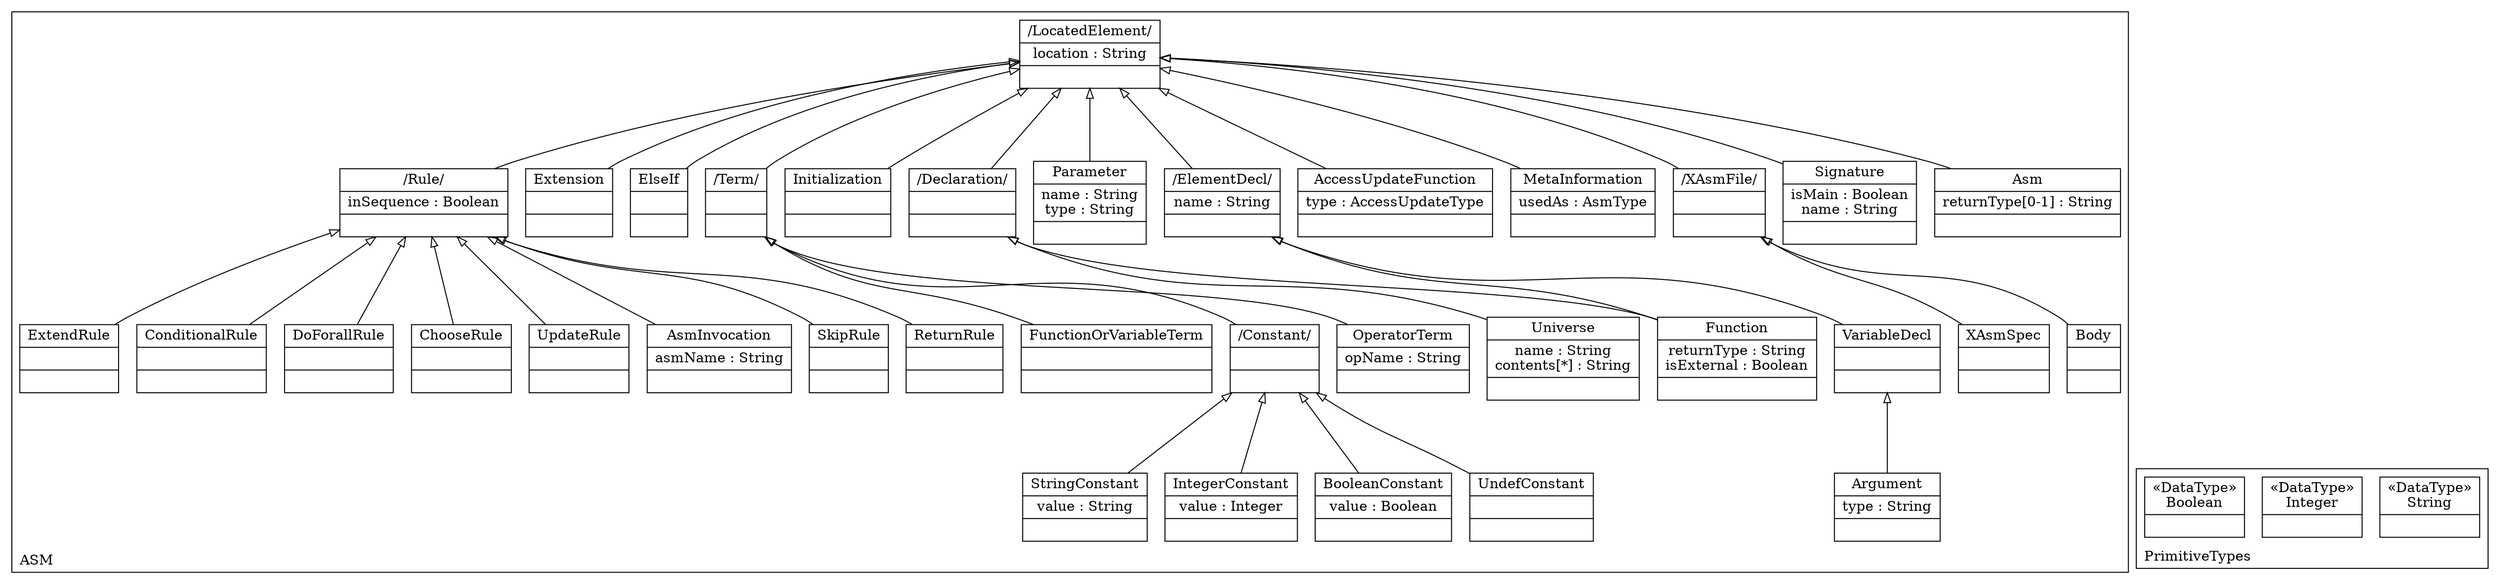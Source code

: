 digraph "KM3 Model in DOT" {
graph[rankdir=BT,labeljust=l,labelloc=t,nodeSep=0.75,compound=true];
 subgraph "cluster_ASM"{
labelloc=t
color=black
label=ASM
 node[shape=record];
LocatedElement[label="{/LocatedElement/|location : String| }"]
;
 node[shape=record];
XAsmFile[label="{/XAsmFile/| | }"]
 XAsmFile->LocatedElement[arrowhead=onormal,group=LocatedElement,minlen=2,constraint=true,]
;
 node[shape=record];
XAsmSpec[label="{XAsmSpec| | }"]
 XAsmSpec->XAsmFile[arrowhead=onormal,group=XAsmFile,minlen=2,constraint=true,]
;
 node[shape=record];
Asm[label="{Asm|returnType[0-1] : String| }"]
 Asm->LocatedElement[arrowhead=onormal,group=LocatedElement,minlen=2,constraint=true,]
;
 node[shape=record];
Signature[label="{Signature|isMain : Boolean\nname : String| }"]
 Signature->LocatedElement[arrowhead=onormal,group=LocatedElement,minlen=2,constraint=true,]
;
 node[shape=record];
Argument[label="{Argument|type : String| }"]
 Argument->VariableDecl[arrowhead=onormal,group=VariableDecl,minlen=2,constraint=true,]
;
 node[shape=record];
Body[label="{Body| | }"]
 Body->XAsmFile[arrowhead=onormal,group=XAsmFile,minlen=2,constraint=true,]
;
 node[shape=record];
MetaInformation[label="{MetaInformation|usedAs : AsmType| }"]
 MetaInformation->LocatedElement[arrowhead=onormal,group=LocatedElement,minlen=2,constraint=true,]
;
 node[shape=record];
AccessUpdateFunction[label="{AccessUpdateFunction|type : AccessUpdateType| }"]
 AccessUpdateFunction->LocatedElement[arrowhead=onormal,group=LocatedElement,minlen=2,constraint=true,]
;
 node[shape=record];
Declaration[label="{/Declaration/| | }"]
 Declaration->LocatedElement[arrowhead=onormal,group=LocatedElement,minlen=2,constraint=true,]
;
 node[shape=record];
Function[label="{Function|returnType : String\nisExternal : Boolean| }"]
 Function->Declaration[arrowhead=onormal,group=Declaration,minlen=2,constraint=true,]
 Function->ElementDecl[arrowhead=onormal,group=ElementDecl,minlen=2,constraint=true,]
;
 node[shape=record];
Parameter[label="{Parameter|name : String\ntype : String| }"]
 Parameter->LocatedElement[arrowhead=onormal,group=LocatedElement,minlen=2,constraint=true,]
;
 node[shape=record];
Universe[label="{Universe|name : String\ncontents[*] : String| }"]
 Universe->Declaration[arrowhead=onormal,group=Declaration,minlen=2,constraint=true,]
;
 node[shape=record];
Initialization[label="{Initialization| | }"]
 Initialization->LocatedElement[arrowhead=onormal,group=LocatedElement,minlen=2,constraint=true,]
;
 node[shape=record];
Term[label="{/Term/| | }"]
 Term->LocatedElement[arrowhead=onormal,group=LocatedElement,minlen=2,constraint=true,]
;
 node[shape=record];
Constant[label="{/Constant/| | }"]
 Constant->Term[arrowhead=onormal,group=Term,minlen=2,constraint=true,]
;
 node[shape=record];
FunctionOrVariableTerm[label="{FunctionOrVariableTerm| | }"]
 FunctionOrVariableTerm->Term[arrowhead=onormal,group=Term,minlen=2,constraint=true,]
;
 node[shape=record];
OperatorTerm[label="{OperatorTerm|opName : String| }"]
 OperatorTerm->Term[arrowhead=onormal,group=Term,minlen=2,constraint=true,]
;
 node[shape=record];
BooleanConstant[label="{BooleanConstant|value : Boolean| }"]
 BooleanConstant->Constant[arrowhead=onormal,group=Constant,minlen=2,constraint=true,]
;
 node[shape=record];
IntegerConstant[label="{IntegerConstant|value : Integer| }"]
 IntegerConstant->Constant[arrowhead=onormal,group=Constant,minlen=2,constraint=true,]
;
 node[shape=record];
StringConstant[label="{StringConstant|value : String| }"]
 StringConstant->Constant[arrowhead=onormal,group=Constant,minlen=2,constraint=true,]
;
 node[shape=record];
UndefConstant[label="{UndefConstant| | }"]
 UndefConstant->Constant[arrowhead=onormal,group=Constant,minlen=2,constraint=true,]
;
 node[shape=record];
Rule[label="{/Rule/|inSequence : Boolean| }"]
 Rule->LocatedElement[arrowhead=onormal,group=LocatedElement,minlen=2,constraint=true,]
;
 node[shape=record];
SkipRule[label="{SkipRule| | }"]
 SkipRule->Rule[arrowhead=onormal,group=Rule,minlen=2,constraint=true,]
;
 node[shape=record];
AsmInvocation[label="{AsmInvocation|asmName : String| }"]
 AsmInvocation->Rule[arrowhead=onormal,group=Rule,minlen=2,constraint=true,]
;
 node[shape=record];
UpdateRule[label="{UpdateRule| | }"]
 UpdateRule->Rule[arrowhead=onormal,group=Rule,minlen=2,constraint=true,]
;
 node[shape=record];
ChooseRule[label="{ChooseRule| | }"]
 ChooseRule->Rule[arrowhead=onormal,group=Rule,minlen=2,constraint=true,]
;
 node[shape=record];
DoForallRule[label="{DoForallRule| | }"]
 DoForallRule->Rule[arrowhead=onormal,group=Rule,minlen=2,constraint=true,]
;
 node[shape=record];
ConditionalRule[label="{ConditionalRule| | }"]
 ConditionalRule->Rule[arrowhead=onormal,group=Rule,minlen=2,constraint=true,]
;
 node[shape=record];
ElseIf[label="{ElseIf| | }"]
 ElseIf->LocatedElement[arrowhead=onormal,group=LocatedElement,minlen=2,constraint=true,]
;
 node[shape=record];
ExtendRule[label="{ExtendRule| | }"]
 ExtendRule->Rule[arrowhead=onormal,group=Rule,minlen=2,constraint=true,]
;
 node[shape=record];
ElementDecl[label="{/ElementDecl/|name : String| }"]
 ElementDecl->LocatedElement[arrowhead=onormal,group=LocatedElement,minlen=2,constraint=true,]
;
 node[shape=record];
VariableDecl[label="{VariableDecl| | }"]
 VariableDecl->ElementDecl[arrowhead=onormal,group=ElementDecl,minlen=2,constraint=true,]
;
 node[shape=record];
Extension[label="{Extension| | }"]
 Extension->LocatedElement[arrowhead=onormal,group=LocatedElement,minlen=2,constraint=true,]
;
 node[shape=record];
ReturnRule[label="{ReturnRule| | }"]
 ReturnRule->Rule[arrowhead=onormal,group=Rule,minlen=2,constraint=true,]
;

} subgraph "cluster_Enum"{
labelloc=t
color=black
label=Enum

} subgraph "cluster_PrimitiveTypes"{
labelloc=t
color=black
label=PrimitiveTypes
 node[shape=record];
String[label="{&#171;DataType&#187;\nString|}"]
;
 node[shape=record];
Integer[label="{&#171;DataType&#187;\nInteger|}"]
;
 node[shape=record];
Boolean[label="{&#171;DataType&#187;\nBoolean|}"]
;

}
}